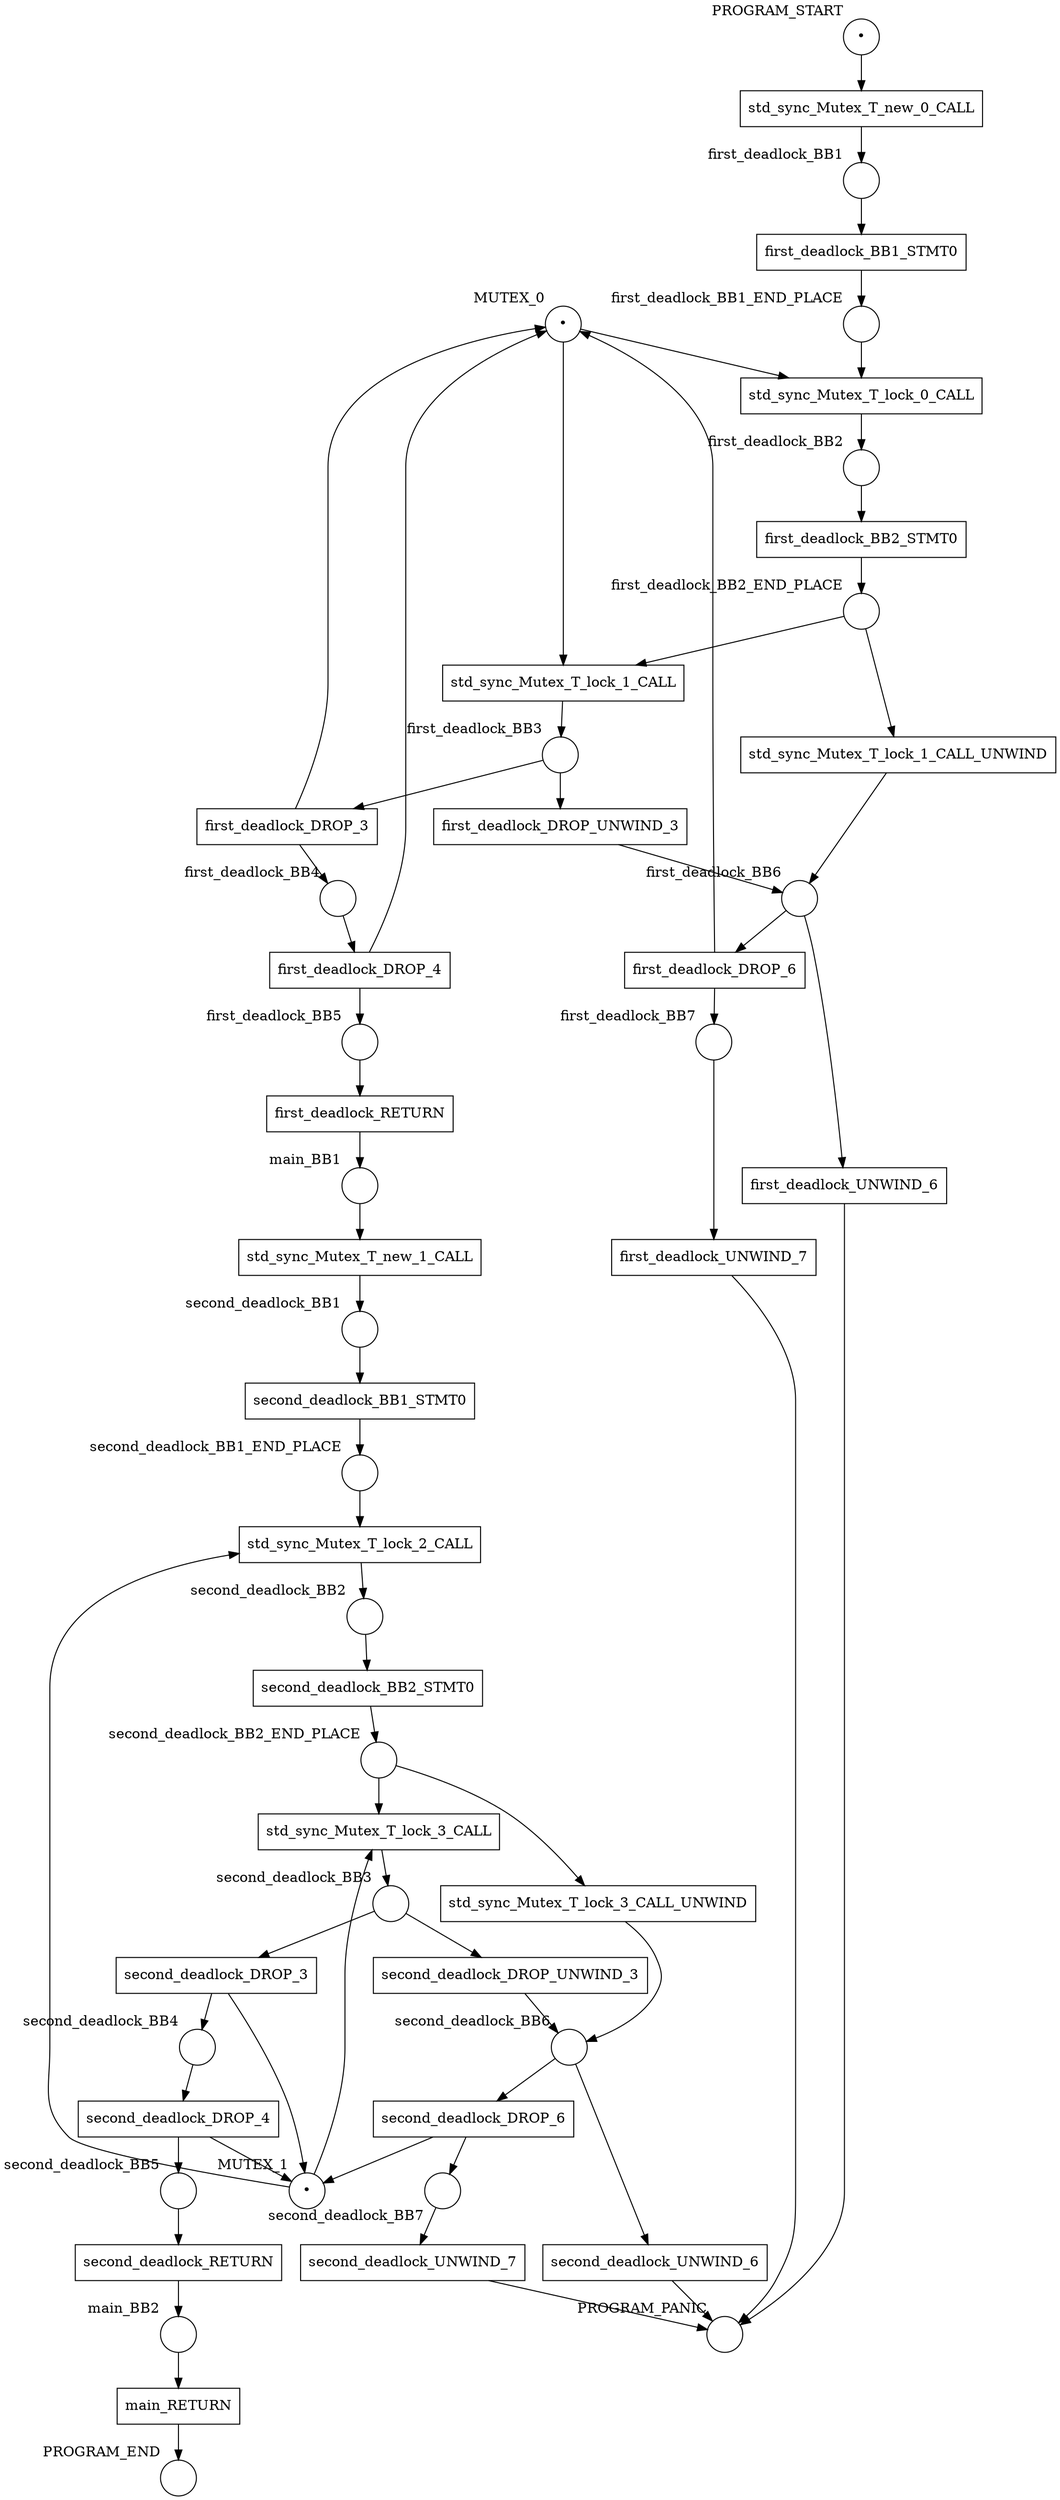 digraph petrinet {
    MUTEX_0 [shape="circle" xlabel="MUTEX_0" label="•"];
    MUTEX_1 [shape="circle" xlabel="MUTEX_1" label="•"];
    PROGRAM_END [shape="circle" xlabel="PROGRAM_END" label=""];
    PROGRAM_PANIC [shape="circle" xlabel="PROGRAM_PANIC" label=""];
    PROGRAM_START [shape="circle" xlabel="PROGRAM_START" label="•"];
    first_deadlock_BB1 [shape="circle" xlabel="first_deadlock_BB1" label=""];
    first_deadlock_BB1_END_PLACE [shape="circle" xlabel="first_deadlock_BB1_END_PLACE" label=""];
    first_deadlock_BB2 [shape="circle" xlabel="first_deadlock_BB2" label=""];
    first_deadlock_BB2_END_PLACE [shape="circle" xlabel="first_deadlock_BB2_END_PLACE" label=""];
    first_deadlock_BB3 [shape="circle" xlabel="first_deadlock_BB3" label=""];
    first_deadlock_BB4 [shape="circle" xlabel="first_deadlock_BB4" label=""];
    first_deadlock_BB5 [shape="circle" xlabel="first_deadlock_BB5" label=""];
    first_deadlock_BB6 [shape="circle" xlabel="first_deadlock_BB6" label=""];
    first_deadlock_BB7 [shape="circle" xlabel="first_deadlock_BB7" label=""];
    main_BB1 [shape="circle" xlabel="main_BB1" label=""];
    main_BB2 [shape="circle" xlabel="main_BB2" label=""];
    second_deadlock_BB1 [shape="circle" xlabel="second_deadlock_BB1" label=""];
    second_deadlock_BB1_END_PLACE [shape="circle" xlabel="second_deadlock_BB1_END_PLACE" label=""];
    second_deadlock_BB2 [shape="circle" xlabel="second_deadlock_BB2" label=""];
    second_deadlock_BB2_END_PLACE [shape="circle" xlabel="second_deadlock_BB2_END_PLACE" label=""];
    second_deadlock_BB3 [shape="circle" xlabel="second_deadlock_BB3" label=""];
    second_deadlock_BB4 [shape="circle" xlabel="second_deadlock_BB4" label=""];
    second_deadlock_BB5 [shape="circle" xlabel="second_deadlock_BB5" label=""];
    second_deadlock_BB6 [shape="circle" xlabel="second_deadlock_BB6" label=""];
    second_deadlock_BB7 [shape="circle" xlabel="second_deadlock_BB7" label=""];
    first_deadlock_BB1_STMT0 [shape="box" xlabel="" label="first_deadlock_BB1_STMT0"];
    first_deadlock_BB2_STMT0 [shape="box" xlabel="" label="first_deadlock_BB2_STMT0"];
    first_deadlock_DROP_3 [shape="box" xlabel="" label="first_deadlock_DROP_3"];
    first_deadlock_DROP_4 [shape="box" xlabel="" label="first_deadlock_DROP_4"];
    first_deadlock_DROP_6 [shape="box" xlabel="" label="first_deadlock_DROP_6"];
    first_deadlock_DROP_UNWIND_3 [shape="box" xlabel="" label="first_deadlock_DROP_UNWIND_3"];
    first_deadlock_RETURN [shape="box" xlabel="" label="first_deadlock_RETURN"];
    first_deadlock_UNWIND_6 [shape="box" xlabel="" label="first_deadlock_UNWIND_6"];
    first_deadlock_UNWIND_7 [shape="box" xlabel="" label="first_deadlock_UNWIND_7"];
    main_RETURN [shape="box" xlabel="" label="main_RETURN"];
    second_deadlock_BB1_STMT0 [shape="box" xlabel="" label="second_deadlock_BB1_STMT0"];
    second_deadlock_BB2_STMT0 [shape="box" xlabel="" label="second_deadlock_BB2_STMT0"];
    second_deadlock_DROP_3 [shape="box" xlabel="" label="second_deadlock_DROP_3"];
    second_deadlock_DROP_4 [shape="box" xlabel="" label="second_deadlock_DROP_4"];
    second_deadlock_DROP_6 [shape="box" xlabel="" label="second_deadlock_DROP_6"];
    second_deadlock_DROP_UNWIND_3 [shape="box" xlabel="" label="second_deadlock_DROP_UNWIND_3"];
    second_deadlock_RETURN [shape="box" xlabel="" label="second_deadlock_RETURN"];
    second_deadlock_UNWIND_6 [shape="box" xlabel="" label="second_deadlock_UNWIND_6"];
    second_deadlock_UNWIND_7 [shape="box" xlabel="" label="second_deadlock_UNWIND_7"];
    std_sync_Mutex_T_lock_0_CALL [shape="box" xlabel="" label="std_sync_Mutex_T_lock_0_CALL"];
    std_sync_Mutex_T_lock_1_CALL [shape="box" xlabel="" label="std_sync_Mutex_T_lock_1_CALL"];
    std_sync_Mutex_T_lock_1_CALL_UNWIND [shape="box" xlabel="" label="std_sync_Mutex_T_lock_1_CALL_UNWIND"];
    std_sync_Mutex_T_lock_2_CALL [shape="box" xlabel="" label="std_sync_Mutex_T_lock_2_CALL"];
    std_sync_Mutex_T_lock_3_CALL [shape="box" xlabel="" label="std_sync_Mutex_T_lock_3_CALL"];
    std_sync_Mutex_T_lock_3_CALL_UNWIND [shape="box" xlabel="" label="std_sync_Mutex_T_lock_3_CALL_UNWIND"];
    std_sync_Mutex_T_new_0_CALL [shape="box" xlabel="" label="std_sync_Mutex_T_new_0_CALL"];
    std_sync_Mutex_T_new_1_CALL [shape="box" xlabel="" label="std_sync_Mutex_T_new_1_CALL"];
    MUTEX_0 -> std_sync_Mutex_T_lock_0_CALL;
    MUTEX_0 -> std_sync_Mutex_T_lock_1_CALL;
    MUTEX_1 -> std_sync_Mutex_T_lock_2_CALL;
    MUTEX_1 -> std_sync_Mutex_T_lock_3_CALL;
    PROGRAM_START -> std_sync_Mutex_T_new_0_CALL;
    first_deadlock_BB1 -> first_deadlock_BB1_STMT0;
    first_deadlock_BB1_END_PLACE -> std_sync_Mutex_T_lock_0_CALL;
    first_deadlock_BB2 -> first_deadlock_BB2_STMT0;
    first_deadlock_BB2_END_PLACE -> std_sync_Mutex_T_lock_1_CALL;
    first_deadlock_BB2_END_PLACE -> std_sync_Mutex_T_lock_1_CALL_UNWIND;
    first_deadlock_BB3 -> first_deadlock_DROP_3;
    first_deadlock_BB3 -> first_deadlock_DROP_UNWIND_3;
    first_deadlock_BB4 -> first_deadlock_DROP_4;
    first_deadlock_BB5 -> first_deadlock_RETURN;
    first_deadlock_BB6 -> first_deadlock_DROP_6;
    first_deadlock_BB6 -> first_deadlock_UNWIND_6;
    first_deadlock_BB7 -> first_deadlock_UNWIND_7;
    main_BB1 -> std_sync_Mutex_T_new_1_CALL;
    main_BB2 -> main_RETURN;
    second_deadlock_BB1 -> second_deadlock_BB1_STMT0;
    second_deadlock_BB1_END_PLACE -> std_sync_Mutex_T_lock_2_CALL;
    second_deadlock_BB2 -> second_deadlock_BB2_STMT0;
    second_deadlock_BB2_END_PLACE -> std_sync_Mutex_T_lock_3_CALL;
    second_deadlock_BB2_END_PLACE -> std_sync_Mutex_T_lock_3_CALL_UNWIND;
    second_deadlock_BB3 -> second_deadlock_DROP_3;
    second_deadlock_BB3 -> second_deadlock_DROP_UNWIND_3;
    second_deadlock_BB4 -> second_deadlock_DROP_4;
    second_deadlock_BB5 -> second_deadlock_RETURN;
    second_deadlock_BB6 -> second_deadlock_DROP_6;
    second_deadlock_BB6 -> second_deadlock_UNWIND_6;
    second_deadlock_BB7 -> second_deadlock_UNWIND_7;
    first_deadlock_BB1_STMT0 -> first_deadlock_BB1_END_PLACE;
    first_deadlock_BB2_STMT0 -> first_deadlock_BB2_END_PLACE;
    first_deadlock_DROP_3 -> MUTEX_0;
    first_deadlock_DROP_3 -> first_deadlock_BB4;
    first_deadlock_DROP_4 -> MUTEX_0;
    first_deadlock_DROP_4 -> first_deadlock_BB5;
    first_deadlock_DROP_6 -> MUTEX_0;
    first_deadlock_DROP_6 -> first_deadlock_BB7;
    first_deadlock_DROP_UNWIND_3 -> first_deadlock_BB6;
    first_deadlock_RETURN -> main_BB1;
    first_deadlock_UNWIND_6 -> PROGRAM_PANIC;
    first_deadlock_UNWIND_7 -> PROGRAM_PANIC;
    main_RETURN -> PROGRAM_END;
    second_deadlock_BB1_STMT0 -> second_deadlock_BB1_END_PLACE;
    second_deadlock_BB2_STMT0 -> second_deadlock_BB2_END_PLACE;
    second_deadlock_DROP_3 -> MUTEX_1;
    second_deadlock_DROP_3 -> second_deadlock_BB4;
    second_deadlock_DROP_4 -> MUTEX_1;
    second_deadlock_DROP_4 -> second_deadlock_BB5;
    second_deadlock_DROP_6 -> MUTEX_1;
    second_deadlock_DROP_6 -> second_deadlock_BB7;
    second_deadlock_DROP_UNWIND_3 -> second_deadlock_BB6;
    second_deadlock_RETURN -> main_BB2;
    second_deadlock_UNWIND_6 -> PROGRAM_PANIC;
    second_deadlock_UNWIND_7 -> PROGRAM_PANIC;
    std_sync_Mutex_T_lock_0_CALL -> first_deadlock_BB2;
    std_sync_Mutex_T_lock_1_CALL -> first_deadlock_BB3;
    std_sync_Mutex_T_lock_1_CALL_UNWIND -> first_deadlock_BB6;
    std_sync_Mutex_T_lock_2_CALL -> second_deadlock_BB2;
    std_sync_Mutex_T_lock_3_CALL -> second_deadlock_BB3;
    std_sync_Mutex_T_lock_3_CALL_UNWIND -> second_deadlock_BB6;
    std_sync_Mutex_T_new_0_CALL -> first_deadlock_BB1;
    std_sync_Mutex_T_new_1_CALL -> second_deadlock_BB1;
}
